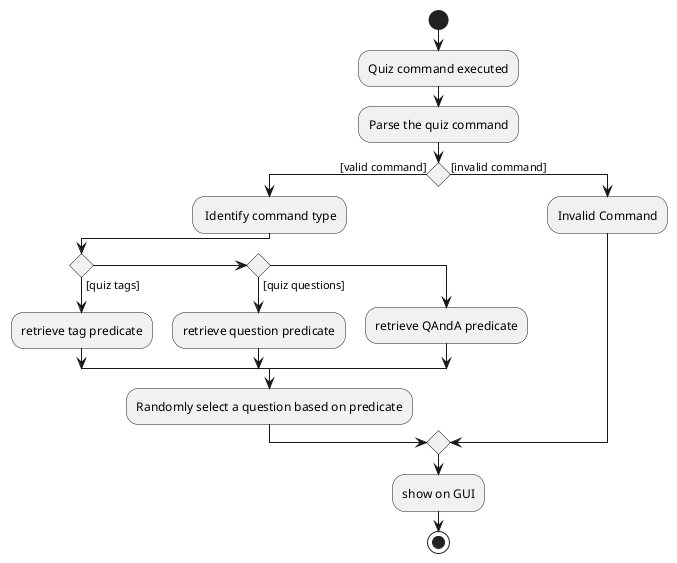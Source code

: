 @startuml
start
:Quiz command executed;
:Parse the quiz command;

if () then ([valid command])
  : Identify command type;
    if () then ([quiz tags])
      :retrieve tag predicate;
    elseif () then ([quiz questions])
      :retrieve question predicate;
    else
      :retrieve QAndA predicate;
    endif
   :Randomly select a question based on predicate;

else ([invalid command])
  :Invalid Command;
endif
:show on GUI;
stop
@enduml
